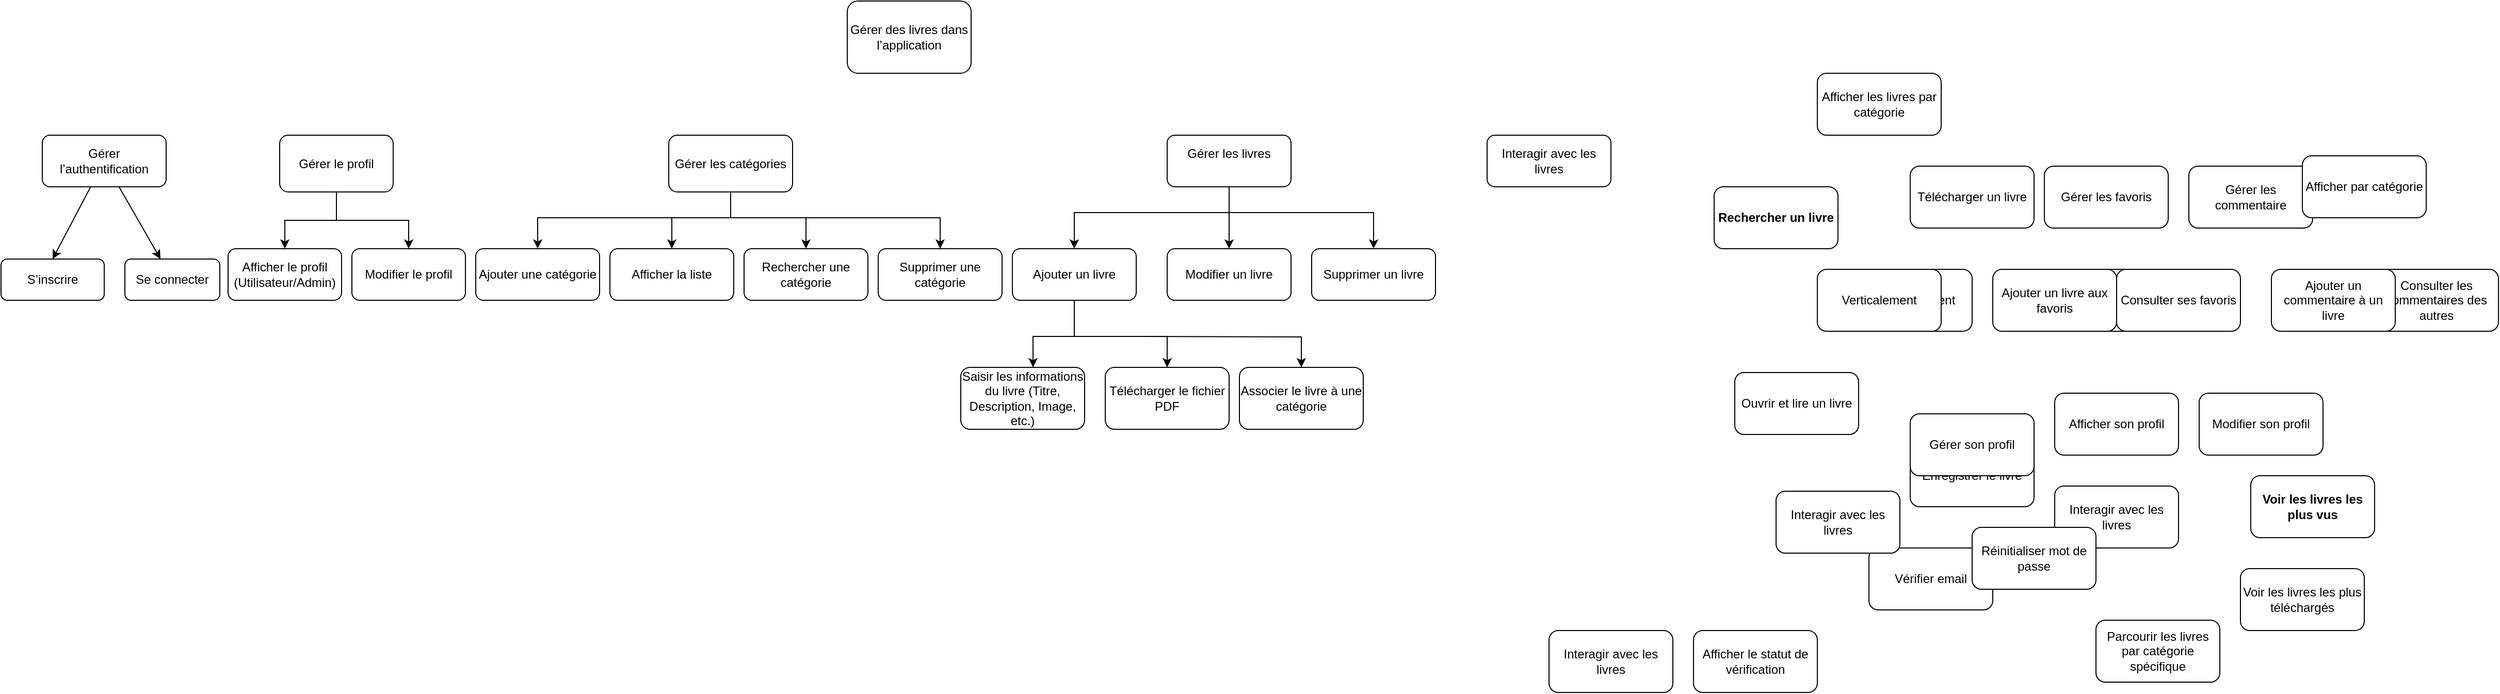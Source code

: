 <mxfile version="26.2.2">
  <diagram name="Page-1" id="6n_FG0L9fEbQaeYj6R5f">
    <mxGraphModel dx="3037" dy="703" grid="1" gridSize="10" guides="1" tooltips="1" connect="1" arrows="1" fold="1" page="1" pageScale="1" pageWidth="827" pageHeight="1169" math="0" shadow="0">
      <root>
        <mxCell id="0" />
        <mxCell id="1" parent="0" />
        <mxCell id="hO7osXGMB0WfnTErtX1i-51" style="edgeStyle=orthogonalEdgeStyle;rounded=0;orthogonalLoop=1;jettySize=auto;html=1;exitX=0.5;exitY=1;exitDx=0;exitDy=0;entryX=0.5;entryY=0;entryDx=0;entryDy=0;" edge="1" parent="1" source="hO7osXGMB0WfnTErtX1i-2" target="hO7osXGMB0WfnTErtX1i-3">
          <mxGeometry relative="1" as="geometry">
            <Array as="points">
              <mxPoint x="70" y="315" />
              <mxPoint x="-80" y="315" />
            </Array>
          </mxGeometry>
        </mxCell>
        <mxCell id="hO7osXGMB0WfnTErtX1i-54" style="edgeStyle=orthogonalEdgeStyle;rounded=0;orthogonalLoop=1;jettySize=auto;html=1;" edge="1" parent="1" source="hO7osXGMB0WfnTErtX1i-2" target="hO7osXGMB0WfnTErtX1i-7">
          <mxGeometry relative="1" as="geometry" />
        </mxCell>
        <mxCell id="hO7osXGMB0WfnTErtX1i-55" style="edgeStyle=orthogonalEdgeStyle;rounded=0;orthogonalLoop=1;jettySize=auto;html=1;" edge="1" parent="1" source="hO7osXGMB0WfnTErtX1i-2" target="hO7osXGMB0WfnTErtX1i-6">
          <mxGeometry relative="1" as="geometry">
            <Array as="points">
              <mxPoint x="70" y="315" />
              <mxPoint x="210" y="315" />
            </Array>
          </mxGeometry>
        </mxCell>
        <mxCell id="hO7osXGMB0WfnTErtX1i-2" value="&#xa;Gérer les livres&#xa;&#xa;" style="rounded=1;whiteSpace=wrap;html=1;" vertex="1" parent="1">
          <mxGeometry x="10" y="240" width="120" height="50" as="geometry" />
        </mxCell>
        <mxCell id="hO7osXGMB0WfnTErtX1i-56" style="edgeStyle=orthogonalEdgeStyle;rounded=0;orthogonalLoop=1;jettySize=auto;html=1;entryX=0.5;entryY=0;entryDx=0;entryDy=0;" edge="1" parent="1" source="hO7osXGMB0WfnTErtX1i-3">
          <mxGeometry relative="1" as="geometry">
            <mxPoint x="-120" y="465" as="targetPoint" />
            <Array as="points">
              <mxPoint x="-80" y="435" />
              <mxPoint x="-120" y="435" />
            </Array>
          </mxGeometry>
        </mxCell>
        <mxCell id="hO7osXGMB0WfnTErtX1i-57" style="edgeStyle=orthogonalEdgeStyle;rounded=0;orthogonalLoop=1;jettySize=auto;html=1;entryX=0.5;entryY=0;entryDx=0;entryDy=0;" edge="1" parent="1" source="hO7osXGMB0WfnTErtX1i-3" target="hO7osXGMB0WfnTErtX1i-4">
          <mxGeometry relative="1" as="geometry">
            <Array as="points">
              <mxPoint x="-80" y="435" />
              <mxPoint x="10" y="435" />
            </Array>
          </mxGeometry>
        </mxCell>
        <mxCell id="hO7osXGMB0WfnTErtX1i-58" style="edgeStyle=orthogonalEdgeStyle;rounded=0;orthogonalLoop=1;jettySize=auto;html=1;entryX=0.5;entryY=0;entryDx=0;entryDy=0;" edge="1" parent="1" target="hO7osXGMB0WfnTErtX1i-11">
          <mxGeometry relative="1" as="geometry">
            <mxPoint x="-20" y="435" as="sourcePoint" />
            <mxPoint x="140" y="515" as="targetPoint" />
          </mxGeometry>
        </mxCell>
        <mxCell id="hO7osXGMB0WfnTErtX1i-3" value="Ajouter un livre" style="rounded=1;whiteSpace=wrap;html=1;" vertex="1" parent="1">
          <mxGeometry x="-140" y="350" width="120" height="50" as="geometry" />
        </mxCell>
        <mxCell id="hO7osXGMB0WfnTErtX1i-4" value="Télécharger le fichier PDF" style="rounded=1;whiteSpace=wrap;html=1;" vertex="1" parent="1">
          <mxGeometry x="-50" y="465" width="120" height="60" as="geometry" />
        </mxCell>
        <mxCell id="hO7osXGMB0WfnTErtX1i-5" value="Interagir avec les livres" style="rounded=1;whiteSpace=wrap;html=1;" vertex="1" parent="1">
          <mxGeometry x="320" y="240" width="120" height="50" as="geometry" />
        </mxCell>
        <mxCell id="hO7osXGMB0WfnTErtX1i-6" value="Supprimer un livre" style="rounded=1;whiteSpace=wrap;html=1;" vertex="1" parent="1">
          <mxGeometry x="150" y="350" width="120" height="50" as="geometry" />
        </mxCell>
        <mxCell id="hO7osXGMB0WfnTErtX1i-7" value="Modifier un livre" style="rounded=1;whiteSpace=wrap;html=1;" vertex="1" parent="1">
          <mxGeometry x="10" y="350" width="120" height="50" as="geometry" />
        </mxCell>
        <mxCell id="hO7osXGMB0WfnTErtX1i-8" value="&lt;strong data-end=&quot;1040&quot; data-start=&quot;1017&quot;&gt;Rechercher un livre&lt;/strong&gt;" style="rounded=1;whiteSpace=wrap;html=1;" vertex="1" parent="1">
          <mxGeometry x="540" y="290" width="120" height="60" as="geometry" />
        </mxCell>
        <mxCell id="hO7osXGMB0WfnTErtX1i-9" value="Afficher les livres par catégorie" style="rounded=1;whiteSpace=wrap;html=1;" vertex="1" parent="1">
          <mxGeometry x="640" y="180" width="120" height="60" as="geometry" />
        </mxCell>
        <mxCell id="hO7osXGMB0WfnTErtX1i-10" value="Enregistrer le livre" style="rounded=1;whiteSpace=wrap;html=1;" vertex="1" parent="1">
          <mxGeometry x="730" y="540" width="120" height="60" as="geometry" />
        </mxCell>
        <mxCell id="hO7osXGMB0WfnTErtX1i-11" value="Associer le livre à une catégorie" style="rounded=1;whiteSpace=wrap;html=1;" vertex="1" parent="1">
          <mxGeometry x="80" y="465" width="120" height="60" as="geometry" />
        </mxCell>
        <mxCell id="hO7osXGMB0WfnTErtX1i-12" value="Saisir les informations du livre (Titre, Description, Image, etc.)" style="rounded=1;whiteSpace=wrap;html=1;" vertex="1" parent="1">
          <mxGeometry x="-190" y="465" width="120" height="60" as="geometry" />
        </mxCell>
        <mxCell id="hO7osXGMB0WfnTErtX1i-13" value="Ouvrir et lire un livre" style="rounded=1;whiteSpace=wrap;html=1;" vertex="1" parent="1">
          <mxGeometry x="560" y="470" width="120" height="60" as="geometry" />
        </mxCell>
        <mxCell id="hO7osXGMB0WfnTErtX1i-14" value="Horizontalement" style="rounded=1;whiteSpace=wrap;html=1;" vertex="1" parent="1">
          <mxGeometry x="670" y="370" width="120" height="60" as="geometry" />
        </mxCell>
        <mxCell id="hO7osXGMB0WfnTErtX1i-15" value="Verticalement" style="rounded=1;whiteSpace=wrap;html=1;" vertex="1" parent="1">
          <mxGeometry x="640" y="370" width="120" height="60" as="geometry" />
        </mxCell>
        <mxCell id="hO7osXGMB0WfnTErtX1i-16" value="Télécharger un livre" style="rounded=1;whiteSpace=wrap;html=1;" vertex="1" parent="1">
          <mxGeometry x="730" y="270" width="120" height="60" as="geometry" />
        </mxCell>
        <mxCell id="hO7osXGMB0WfnTErtX1i-18" value="Gérer les favoris" style="rounded=1;whiteSpace=wrap;html=1;" vertex="1" parent="1">
          <mxGeometry x="860" y="270" width="120" height="60" as="geometry" />
        </mxCell>
        <mxCell id="hO7osXGMB0WfnTErtX1i-19" value="Gérer les commentaire" style="rounded=1;whiteSpace=wrap;html=1;" vertex="1" parent="1">
          <mxGeometry x="1000" y="270" width="120" height="60" as="geometry" />
        </mxCell>
        <mxCell id="hO7osXGMB0WfnTErtX1i-20" value="Supprimer un livre des favoris" style="rounded=1;whiteSpace=wrap;html=1;" vertex="1" parent="1">
          <mxGeometry x="900" y="370" width="120" height="60" as="geometry" />
        </mxCell>
        <mxCell id="hO7osXGMB0WfnTErtX1i-21" value="Ajouter un livre aux favoris" style="rounded=1;whiteSpace=wrap;html=1;" vertex="1" parent="1">
          <mxGeometry x="810" y="370" width="120" height="60" as="geometry" />
        </mxCell>
        <mxCell id="hO7osXGMB0WfnTErtX1i-23" value="Consulter ses favoris" style="rounded=1;whiteSpace=wrap;html=1;" vertex="1" parent="1">
          <mxGeometry x="930" y="370" width="120" height="60" as="geometry" />
        </mxCell>
        <mxCell id="hO7osXGMB0WfnTErtX1i-24" value="Consulter les commentaires des autres" style="rounded=1;whiteSpace=wrap;html=1;" vertex="1" parent="1">
          <mxGeometry x="1180" y="370" width="120" height="60" as="geometry" />
        </mxCell>
        <mxCell id="hO7osXGMB0WfnTErtX1i-25" value="Ajouter un commentaire à un livre" style="rounded=1;whiteSpace=wrap;html=1;" vertex="1" parent="1">
          <mxGeometry x="1080" y="370" width="120" height="60" as="geometry" />
        </mxCell>
        <mxCell id="hO7osXGMB0WfnTErtX1i-27" value="Modifier son profil" style="rounded=1;whiteSpace=wrap;html=1;" vertex="1" parent="1">
          <mxGeometry x="1010" y="490" width="120" height="60" as="geometry" />
        </mxCell>
        <mxCell id="hO7osXGMB0WfnTErtX1i-32" value="Interagir avec les livres" style="rounded=1;whiteSpace=wrap;html=1;" vertex="1" parent="1">
          <mxGeometry x="870" y="580" width="120" height="60" as="geometry" />
        </mxCell>
        <mxCell id="hO7osXGMB0WfnTErtX1i-33" value="Gérer son profil" style="rounded=1;whiteSpace=wrap;html=1;" vertex="1" parent="1">
          <mxGeometry x="730" y="510" width="120" height="60" as="geometry" />
        </mxCell>
        <mxCell id="hO7osXGMB0WfnTErtX1i-34" value="Afficher par catégorie" style="rounded=1;whiteSpace=wrap;html=1;" vertex="1" parent="1">
          <mxGeometry x="1110" y="260" width="120" height="60" as="geometry" />
        </mxCell>
        <mxCell id="hO7osXGMB0WfnTErtX1i-35" value="&lt;strong data-end=&quot;575&quot; data-start=&quot;543&quot;&gt;Voir les livres les plus vus&lt;/strong&gt;" style="rounded=1;whiteSpace=wrap;html=1;" vertex="1" parent="1">
          <mxGeometry x="1060" y="570" width="120" height="60" as="geometry" />
        </mxCell>
        <mxCell id="hO7osXGMB0WfnTErtX1i-36" value="Se connecter" style="rounded=1;whiteSpace=wrap;html=1;" vertex="1" parent="1">
          <mxGeometry x="-1000" y="360" width="92" height="40" as="geometry" />
        </mxCell>
        <mxCell id="hO7osXGMB0WfnTErtX1i-37" value="S’inscrire" style="rounded=1;whiteSpace=wrap;html=1;" vertex="1" parent="1">
          <mxGeometry x="-1120" y="360" width="100" height="40" as="geometry" />
        </mxCell>
        <mxCell id="hO7osXGMB0WfnTErtX1i-68" style="rounded=0;orthogonalLoop=1;jettySize=auto;html=1;" edge="1" parent="1" source="hO7osXGMB0WfnTErtX1i-38" target="hO7osXGMB0WfnTErtX1i-36">
          <mxGeometry relative="1" as="geometry" />
        </mxCell>
        <mxCell id="hO7osXGMB0WfnTErtX1i-81" style="rounded=0;orthogonalLoop=1;jettySize=auto;html=1;entryX=0.5;entryY=0;entryDx=0;entryDy=0;" edge="1" parent="1" source="hO7osXGMB0WfnTErtX1i-38" target="hO7osXGMB0WfnTErtX1i-37">
          <mxGeometry relative="1" as="geometry" />
        </mxCell>
        <mxCell id="hO7osXGMB0WfnTErtX1i-38" value="Gérer l’authentification" style="rounded=1;whiteSpace=wrap;html=1;" vertex="1" parent="1">
          <mxGeometry x="-1080" y="240" width="120" height="50" as="geometry" />
        </mxCell>
        <mxCell id="hO7osXGMB0WfnTErtX1i-39" value="Afficher son profil" style="rounded=1;whiteSpace=wrap;html=1;" vertex="1" parent="1">
          <mxGeometry x="870" y="490" width="120" height="60" as="geometry" />
        </mxCell>
        <mxCell id="hO7osXGMB0WfnTErtX1i-40" value="Parcourir les livres par catégorie spécifique" style="rounded=1;whiteSpace=wrap;html=1;" vertex="1" parent="1">
          <mxGeometry x="910" y="710" width="120" height="60" as="geometry" />
        </mxCell>
        <mxCell id="hO7osXGMB0WfnTErtX1i-41" value="Vérifier email" style="rounded=1;whiteSpace=wrap;html=1;" vertex="1" parent="1">
          <mxGeometry x="690" y="640" width="120" height="60" as="geometry" />
        </mxCell>
        <mxCell id="hO7osXGMB0WfnTErtX1i-42" value="Réinitialiser mot de passe" style="rounded=1;whiteSpace=wrap;html=1;" vertex="1" parent="1">
          <mxGeometry x="790" y="620" width="120" height="60" as="geometry" />
        </mxCell>
        <mxCell id="hO7osXGMB0WfnTErtX1i-43" value="Interagir avec les livres" style="rounded=1;whiteSpace=wrap;html=1;" vertex="1" parent="1">
          <mxGeometry x="600" y="585" width="120" height="60" as="geometry" />
        </mxCell>
        <mxCell id="hO7osXGMB0WfnTErtX1i-44" value="Modifier le profil" style="rounded=1;whiteSpace=wrap;html=1;" vertex="1" parent="1">
          <mxGeometry x="-780" y="350" width="110" height="50" as="geometry" />
        </mxCell>
        <mxCell id="hO7osXGMB0WfnTErtX1i-45" value="Afficher le profil (Utilisateur/Admin)" style="rounded=1;whiteSpace=wrap;html=1;" vertex="1" parent="1">
          <mxGeometry x="-900" y="350" width="110" height="50" as="geometry" />
        </mxCell>
        <mxCell id="hO7osXGMB0WfnTErtX1i-82" style="edgeStyle=orthogonalEdgeStyle;rounded=0;orthogonalLoop=1;jettySize=auto;html=1;entryX=0.5;entryY=0;entryDx=0;entryDy=0;" edge="1" parent="1" source="hO7osXGMB0WfnTErtX1i-46" target="hO7osXGMB0WfnTErtX1i-45">
          <mxGeometry relative="1" as="geometry" />
        </mxCell>
        <mxCell id="hO7osXGMB0WfnTErtX1i-83" style="edgeStyle=orthogonalEdgeStyle;rounded=0;orthogonalLoop=1;jettySize=auto;html=1;" edge="1" parent="1" source="hO7osXGMB0WfnTErtX1i-46" target="hO7osXGMB0WfnTErtX1i-44">
          <mxGeometry relative="1" as="geometry" />
        </mxCell>
        <mxCell id="hO7osXGMB0WfnTErtX1i-46" value="Gérer le profil" style="rounded=1;whiteSpace=wrap;html=1;" vertex="1" parent="1">
          <mxGeometry x="-850" y="240" width="110" height="55" as="geometry" />
        </mxCell>
        <mxCell id="hO7osXGMB0WfnTErtX1i-47" value="Voir les livres les plus téléchargés" style="rounded=1;whiteSpace=wrap;html=1;" vertex="1" parent="1">
          <mxGeometry x="1050" y="660" width="120" height="60" as="geometry" />
        </mxCell>
        <mxCell id="hO7osXGMB0WfnTErtX1i-48" value="Interagir avec les livres" style="rounded=1;whiteSpace=wrap;html=1;" vertex="1" parent="1">
          <mxGeometry x="380" y="720" width="120" height="60" as="geometry" />
        </mxCell>
        <mxCell id="hO7osXGMB0WfnTErtX1i-49" value="Afficher le statut de vérification" style="rounded=1;whiteSpace=wrap;html=1;" vertex="1" parent="1">
          <mxGeometry x="520" y="720" width="120" height="60" as="geometry" />
        </mxCell>
        <mxCell id="hO7osXGMB0WfnTErtX1i-63" value="Gérer des livres dans l’application" style="rounded=1;whiteSpace=wrap;html=1;" vertex="1" parent="1">
          <mxGeometry x="-300" y="110" width="120" height="70" as="geometry" />
        </mxCell>
        <mxCell id="hO7osXGMB0WfnTErtX1i-84" style="edgeStyle=orthogonalEdgeStyle;rounded=0;orthogonalLoop=1;jettySize=auto;html=1;entryX=0.5;entryY=0;entryDx=0;entryDy=0;" edge="1" parent="1" source="hO7osXGMB0WfnTErtX1i-69" target="hO7osXGMB0WfnTErtX1i-71">
          <mxGeometry relative="1" as="geometry">
            <Array as="points">
              <mxPoint x="-413" y="320" />
              <mxPoint x="-600" y="320" />
            </Array>
          </mxGeometry>
        </mxCell>
        <mxCell id="hO7osXGMB0WfnTErtX1i-85" style="edgeStyle=orthogonalEdgeStyle;rounded=0;orthogonalLoop=1;jettySize=auto;html=1;entryX=0.5;entryY=0;entryDx=0;entryDy=0;" edge="1" parent="1" source="hO7osXGMB0WfnTErtX1i-69" target="hO7osXGMB0WfnTErtX1i-73">
          <mxGeometry relative="1" as="geometry">
            <Array as="points">
              <mxPoint x="-413" y="320" />
              <mxPoint x="-470" y="320" />
            </Array>
          </mxGeometry>
        </mxCell>
        <mxCell id="hO7osXGMB0WfnTErtX1i-86" style="edgeStyle=orthogonalEdgeStyle;rounded=0;orthogonalLoop=1;jettySize=auto;html=1;entryX=0.5;entryY=0;entryDx=0;entryDy=0;" edge="1" parent="1" source="hO7osXGMB0WfnTErtX1i-69" target="hO7osXGMB0WfnTErtX1i-72">
          <mxGeometry relative="1" as="geometry">
            <Array as="points">
              <mxPoint x="-413" y="320" />
              <mxPoint x="-340" y="320" />
            </Array>
          </mxGeometry>
        </mxCell>
        <mxCell id="hO7osXGMB0WfnTErtX1i-87" style="edgeStyle=orthogonalEdgeStyle;rounded=0;orthogonalLoop=1;jettySize=auto;html=1;entryX=0.5;entryY=0;entryDx=0;entryDy=0;" edge="1" parent="1" source="hO7osXGMB0WfnTErtX1i-69" target="hO7osXGMB0WfnTErtX1i-70">
          <mxGeometry relative="1" as="geometry">
            <Array as="points">
              <mxPoint x="-413" y="320" />
              <mxPoint x="-210" y="320" />
            </Array>
          </mxGeometry>
        </mxCell>
        <mxCell id="hO7osXGMB0WfnTErtX1i-69" value="Gérer les catégories" style="rounded=1;whiteSpace=wrap;html=1;" vertex="1" parent="1">
          <mxGeometry x="-473" y="240" width="120" height="55" as="geometry" />
        </mxCell>
        <mxCell id="hO7osXGMB0WfnTErtX1i-70" value="Supprimer une catégorie" style="rounded=1;whiteSpace=wrap;html=1;" vertex="1" parent="1">
          <mxGeometry x="-270" y="350" width="120" height="50" as="geometry" />
        </mxCell>
        <mxCell id="hO7osXGMB0WfnTErtX1i-71" value="Ajouter une catégorie" style="rounded=1;whiteSpace=wrap;html=1;" vertex="1" parent="1">
          <mxGeometry x="-660" y="350" width="120" height="50" as="geometry" />
        </mxCell>
        <mxCell id="hO7osXGMB0WfnTErtX1i-72" value="Rechercher une catégorie" style="rounded=1;whiteSpace=wrap;html=1;" vertex="1" parent="1">
          <mxGeometry x="-400" y="350" width="120" height="50" as="geometry" />
        </mxCell>
        <mxCell id="hO7osXGMB0WfnTErtX1i-73" value="Afficher la liste" style="rounded=1;whiteSpace=wrap;html=1;" vertex="1" parent="1">
          <mxGeometry x="-530" y="350" width="120" height="50" as="geometry" />
        </mxCell>
      </root>
    </mxGraphModel>
  </diagram>
</mxfile>
